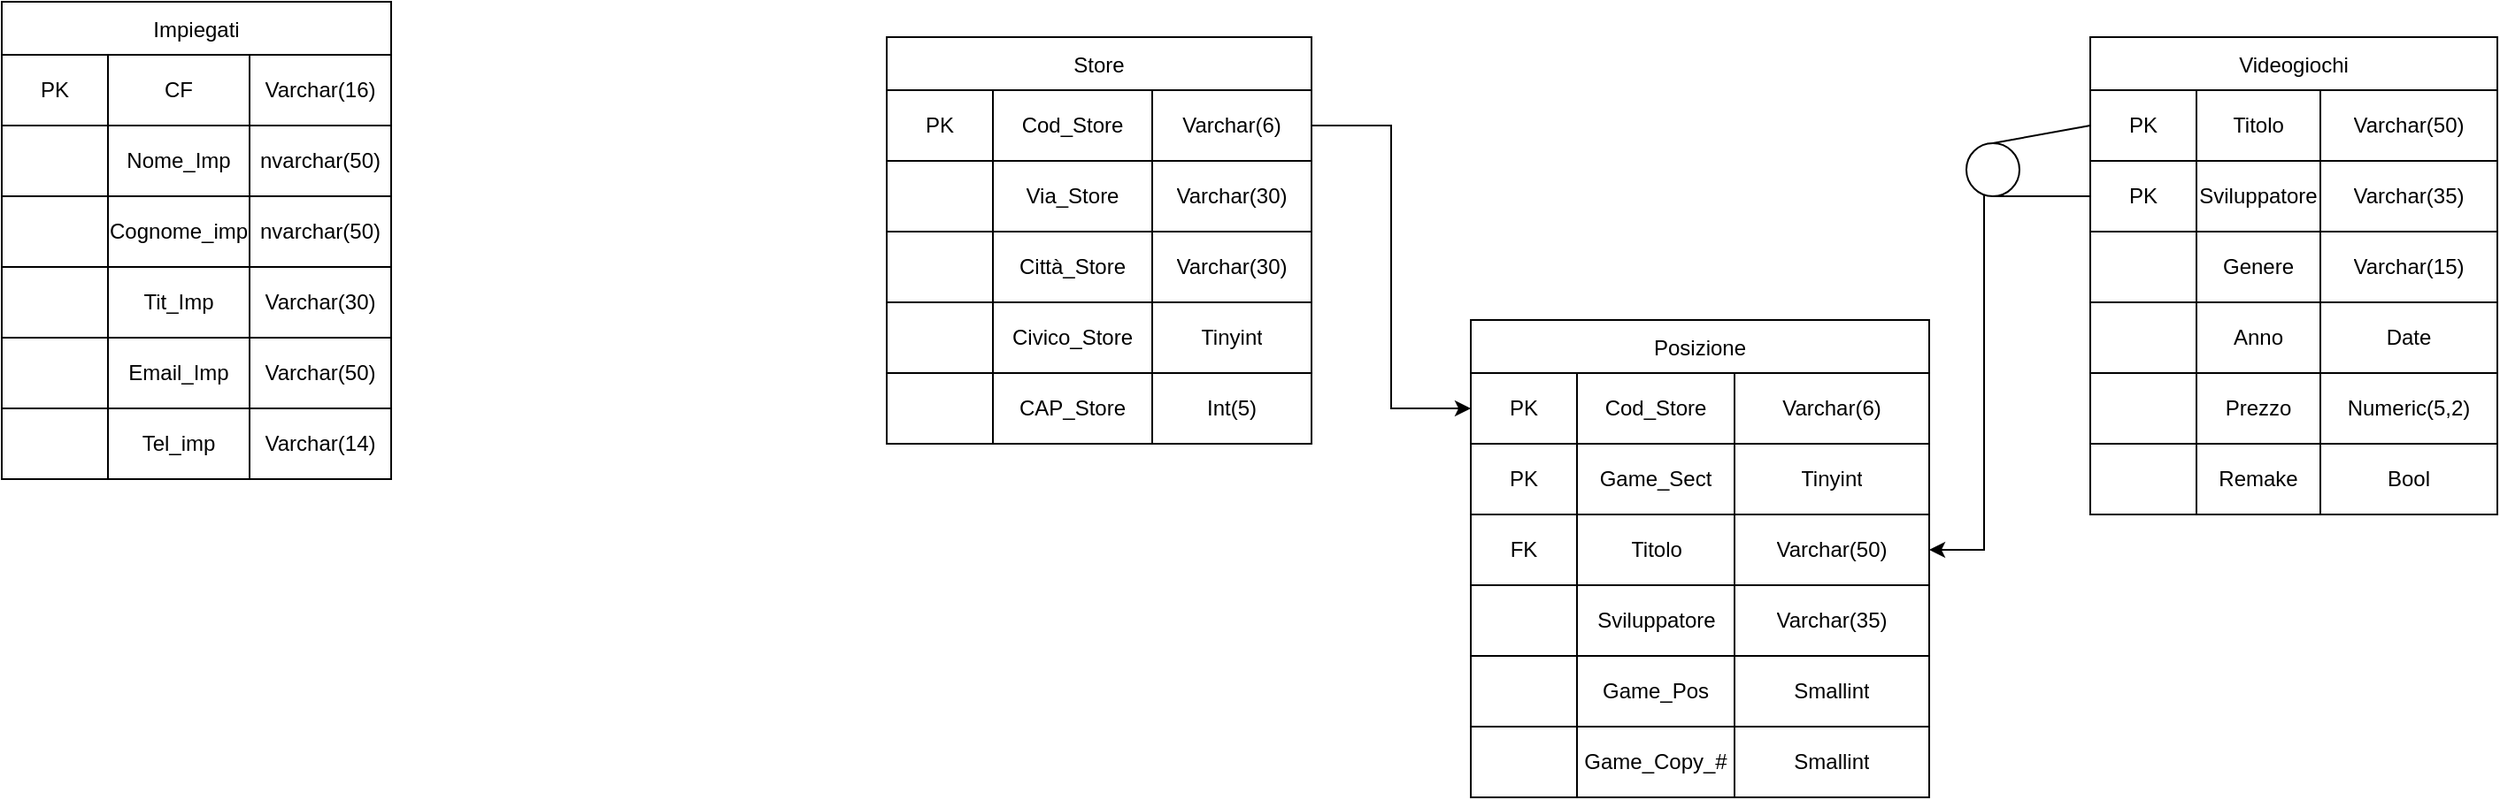 <mxfile version="22.1.15" type="github">
  <diagram name="Pagina-1" id="nGJoR-emm4NqG27ub1_s">
    <mxGraphModel dx="1615" dy="828" grid="1" gridSize="10" guides="1" tooltips="1" connect="1" arrows="1" fold="1" page="1" pageScale="1" pageWidth="1600" pageHeight="900" math="0" shadow="0">
      <root>
        <mxCell id="0" />
        <mxCell id="1" parent="0" />
        <mxCell id="I-L0qxTmilZIhAA-3Auj-79" value="" style="shape=partialRectangle;html=1;whiteSpace=wrap;connectable=0;strokeColor=#000000;overflow=hidden;fillColor=none;top=0;left=0;bottom=0;right=0;pointerEvents=1;" vertex="1" parent="1">
          <mxGeometry x="260" y="250" width="60" height="40" as="geometry">
            <mxRectangle width="60" height="40" as="alternateBounds" />
          </mxGeometry>
        </mxCell>
        <mxCell id="I-L0qxTmilZIhAA-3Auj-87" value="Posizione" style="shape=table;startSize=30;container=1;collapsible=0;childLayout=tableLayout;" vertex="1" parent="1">
          <mxGeometry x="860" y="200" width="259" height="270" as="geometry" />
        </mxCell>
        <mxCell id="I-L0qxTmilZIhAA-3Auj-88" value="" style="shape=tableRow;horizontal=0;startSize=0;swimlaneHead=0;swimlaneBody=0;strokeColor=inherit;top=0;left=0;bottom=0;right=0;collapsible=0;dropTarget=0;fillColor=none;points=[[0,0.5],[1,0.5]];portConstraint=eastwest;" vertex="1" parent="I-L0qxTmilZIhAA-3Auj-87">
          <mxGeometry y="30" width="259" height="40" as="geometry" />
        </mxCell>
        <mxCell id="I-L0qxTmilZIhAA-3Auj-89" value="PK" style="shape=partialRectangle;html=1;whiteSpace=wrap;connectable=0;strokeColor=inherit;overflow=hidden;fillColor=none;top=0;left=0;bottom=0;right=0;pointerEvents=1;" vertex="1" parent="I-L0qxTmilZIhAA-3Auj-88">
          <mxGeometry width="60" height="40" as="geometry">
            <mxRectangle width="60" height="40" as="alternateBounds" />
          </mxGeometry>
        </mxCell>
        <mxCell id="I-L0qxTmilZIhAA-3Auj-90" value="Cod_Store" style="shape=partialRectangle;html=1;whiteSpace=wrap;connectable=0;strokeColor=inherit;overflow=hidden;fillColor=none;top=0;left=0;bottom=0;right=0;pointerEvents=1;" vertex="1" parent="I-L0qxTmilZIhAA-3Auj-88">
          <mxGeometry x="60" width="89" height="40" as="geometry">
            <mxRectangle width="89" height="40" as="alternateBounds" />
          </mxGeometry>
        </mxCell>
        <mxCell id="I-L0qxTmilZIhAA-3Auj-91" value="Varchar(6)" style="shape=partialRectangle;html=1;whiteSpace=wrap;connectable=0;strokeColor=inherit;overflow=hidden;fillColor=none;top=0;left=0;bottom=0;right=0;pointerEvents=1;" vertex="1" parent="I-L0qxTmilZIhAA-3Auj-88">
          <mxGeometry x="149" width="110" height="40" as="geometry">
            <mxRectangle width="110" height="40" as="alternateBounds" />
          </mxGeometry>
        </mxCell>
        <mxCell id="I-L0qxTmilZIhAA-3Auj-92" value="" style="shape=tableRow;horizontal=0;startSize=0;swimlaneHead=0;swimlaneBody=0;strokeColor=inherit;top=0;left=0;bottom=0;right=0;collapsible=0;dropTarget=0;fillColor=none;points=[[0,0.5],[1,0.5]];portConstraint=eastwest;" vertex="1" parent="I-L0qxTmilZIhAA-3Auj-87">
          <mxGeometry y="70" width="259" height="40" as="geometry" />
        </mxCell>
        <mxCell id="I-L0qxTmilZIhAA-3Auj-93" value="PK" style="shape=partialRectangle;html=1;whiteSpace=wrap;connectable=0;strokeColor=inherit;overflow=hidden;fillColor=none;top=0;left=0;bottom=0;right=0;pointerEvents=1;" vertex="1" parent="I-L0qxTmilZIhAA-3Auj-92">
          <mxGeometry width="60" height="40" as="geometry">
            <mxRectangle width="60" height="40" as="alternateBounds" />
          </mxGeometry>
        </mxCell>
        <mxCell id="I-L0qxTmilZIhAA-3Auj-94" value="Game_Sect" style="shape=partialRectangle;html=1;whiteSpace=wrap;connectable=0;strokeColor=inherit;overflow=hidden;fillColor=none;top=0;left=0;bottom=0;right=0;pointerEvents=1;" vertex="1" parent="I-L0qxTmilZIhAA-3Auj-92">
          <mxGeometry x="60" width="89" height="40" as="geometry">
            <mxRectangle width="89" height="40" as="alternateBounds" />
          </mxGeometry>
        </mxCell>
        <mxCell id="I-L0qxTmilZIhAA-3Auj-95" value="Tinyint" style="shape=partialRectangle;html=1;whiteSpace=wrap;connectable=0;strokeColor=inherit;overflow=hidden;fillColor=none;top=0;left=0;bottom=0;right=0;pointerEvents=1;" vertex="1" parent="I-L0qxTmilZIhAA-3Auj-92">
          <mxGeometry x="149" width="110" height="40" as="geometry">
            <mxRectangle width="110" height="40" as="alternateBounds" />
          </mxGeometry>
        </mxCell>
        <mxCell id="I-L0qxTmilZIhAA-3Auj-96" value="" style="shape=tableRow;horizontal=0;startSize=0;swimlaneHead=0;swimlaneBody=0;strokeColor=inherit;top=0;left=0;bottom=0;right=0;collapsible=0;dropTarget=0;fillColor=none;points=[[0,0.5],[1,0.5]];portConstraint=eastwest;" vertex="1" parent="I-L0qxTmilZIhAA-3Auj-87">
          <mxGeometry y="110" width="259" height="40" as="geometry" />
        </mxCell>
        <mxCell id="I-L0qxTmilZIhAA-3Auj-97" value="FK" style="shape=partialRectangle;html=1;whiteSpace=wrap;connectable=0;strokeColor=inherit;overflow=hidden;fillColor=none;top=0;left=0;bottom=0;right=0;pointerEvents=1;" vertex="1" parent="I-L0qxTmilZIhAA-3Auj-96">
          <mxGeometry width="60" height="40" as="geometry">
            <mxRectangle width="60" height="40" as="alternateBounds" />
          </mxGeometry>
        </mxCell>
        <mxCell id="I-L0qxTmilZIhAA-3Auj-98" value="" style="shape=partialRectangle;html=1;whiteSpace=wrap;connectable=0;strokeColor=inherit;overflow=hidden;fillColor=none;top=0;left=0;bottom=0;right=0;pointerEvents=1;" vertex="1" parent="I-L0qxTmilZIhAA-3Auj-96">
          <mxGeometry x="60" width="89" height="40" as="geometry">
            <mxRectangle width="89" height="40" as="alternateBounds" />
          </mxGeometry>
        </mxCell>
        <mxCell id="I-L0qxTmilZIhAA-3Auj-99" value="" style="shape=partialRectangle;html=1;whiteSpace=wrap;connectable=0;strokeColor=inherit;overflow=hidden;fillColor=none;top=0;left=0;bottom=0;right=0;pointerEvents=1;" vertex="1" parent="I-L0qxTmilZIhAA-3Auj-96">
          <mxGeometry x="149" width="110" height="40" as="geometry">
            <mxRectangle width="110" height="40" as="alternateBounds" />
          </mxGeometry>
        </mxCell>
        <mxCell id="I-L0qxTmilZIhAA-3Auj-100" value="" style="shape=tableRow;horizontal=0;startSize=0;swimlaneHead=0;swimlaneBody=0;strokeColor=inherit;top=0;left=0;bottom=0;right=0;collapsible=0;dropTarget=0;fillColor=none;points=[[0,0.5],[1,0.5]];portConstraint=eastwest;" vertex="1" parent="I-L0qxTmilZIhAA-3Auj-87">
          <mxGeometry y="150" width="259" height="40" as="geometry" />
        </mxCell>
        <mxCell id="I-L0qxTmilZIhAA-3Auj-101" value="" style="shape=partialRectangle;html=1;whiteSpace=wrap;connectable=0;strokeColor=inherit;overflow=hidden;fillColor=none;top=0;left=0;bottom=0;right=0;pointerEvents=1;" vertex="1" parent="I-L0qxTmilZIhAA-3Auj-100">
          <mxGeometry width="60" height="40" as="geometry">
            <mxRectangle width="60" height="40" as="alternateBounds" />
          </mxGeometry>
        </mxCell>
        <mxCell id="I-L0qxTmilZIhAA-3Auj-102" value="" style="shape=partialRectangle;html=1;whiteSpace=wrap;connectable=0;strokeColor=inherit;overflow=hidden;fillColor=none;top=0;left=0;bottom=0;right=0;pointerEvents=1;" vertex="1" parent="I-L0qxTmilZIhAA-3Auj-100">
          <mxGeometry x="60" width="89" height="40" as="geometry">
            <mxRectangle width="89" height="40" as="alternateBounds" />
          </mxGeometry>
        </mxCell>
        <mxCell id="I-L0qxTmilZIhAA-3Auj-103" value="" style="shape=partialRectangle;html=1;whiteSpace=wrap;connectable=0;strokeColor=inherit;overflow=hidden;fillColor=none;top=0;left=0;bottom=0;right=0;pointerEvents=1;" vertex="1" parent="I-L0qxTmilZIhAA-3Auj-100">
          <mxGeometry x="149" width="110" height="40" as="geometry">
            <mxRectangle width="110" height="40" as="alternateBounds" />
          </mxGeometry>
        </mxCell>
        <mxCell id="I-L0qxTmilZIhAA-3Auj-181" style="shape=tableRow;horizontal=0;startSize=0;swimlaneHead=0;swimlaneBody=0;strokeColor=inherit;top=0;left=0;bottom=0;right=0;collapsible=0;dropTarget=0;fillColor=none;points=[[0,0.5],[1,0.5]];portConstraint=eastwest;" vertex="1" parent="I-L0qxTmilZIhAA-3Auj-87">
          <mxGeometry y="190" width="259" height="40" as="geometry" />
        </mxCell>
        <mxCell id="I-L0qxTmilZIhAA-3Auj-182" style="shape=partialRectangle;html=1;whiteSpace=wrap;connectable=0;strokeColor=inherit;overflow=hidden;fillColor=none;top=0;left=0;bottom=0;right=0;pointerEvents=1;" vertex="1" parent="I-L0qxTmilZIhAA-3Auj-181">
          <mxGeometry width="60" height="40" as="geometry">
            <mxRectangle width="60" height="40" as="alternateBounds" />
          </mxGeometry>
        </mxCell>
        <mxCell id="I-L0qxTmilZIhAA-3Auj-183" style="shape=partialRectangle;html=1;whiteSpace=wrap;connectable=0;strokeColor=inherit;overflow=hidden;fillColor=none;top=0;left=0;bottom=0;right=0;pointerEvents=1;" vertex="1" parent="I-L0qxTmilZIhAA-3Auj-181">
          <mxGeometry x="60" width="89" height="40" as="geometry">
            <mxRectangle width="89" height="40" as="alternateBounds" />
          </mxGeometry>
        </mxCell>
        <mxCell id="I-L0qxTmilZIhAA-3Auj-184" style="shape=partialRectangle;html=1;whiteSpace=wrap;connectable=0;strokeColor=inherit;overflow=hidden;fillColor=none;top=0;left=0;bottom=0;right=0;pointerEvents=1;" vertex="1" parent="I-L0qxTmilZIhAA-3Auj-181">
          <mxGeometry x="149" width="110" height="40" as="geometry">
            <mxRectangle width="110" height="40" as="alternateBounds" />
          </mxGeometry>
        </mxCell>
        <mxCell id="I-L0qxTmilZIhAA-3Auj-185" style="shape=tableRow;horizontal=0;startSize=0;swimlaneHead=0;swimlaneBody=0;strokeColor=inherit;top=0;left=0;bottom=0;right=0;collapsible=0;dropTarget=0;fillColor=none;points=[[0,0.5],[1,0.5]];portConstraint=eastwest;" vertex="1" parent="I-L0qxTmilZIhAA-3Auj-87">
          <mxGeometry y="230" width="259" height="40" as="geometry" />
        </mxCell>
        <mxCell id="I-L0qxTmilZIhAA-3Auj-186" style="shape=partialRectangle;html=1;whiteSpace=wrap;connectable=0;strokeColor=inherit;overflow=hidden;fillColor=none;top=0;left=0;bottom=0;right=0;pointerEvents=1;" vertex="1" parent="I-L0qxTmilZIhAA-3Auj-185">
          <mxGeometry width="60" height="40" as="geometry">
            <mxRectangle width="60" height="40" as="alternateBounds" />
          </mxGeometry>
        </mxCell>
        <mxCell id="I-L0qxTmilZIhAA-3Auj-187" style="shape=partialRectangle;html=1;whiteSpace=wrap;connectable=0;strokeColor=inherit;overflow=hidden;fillColor=none;top=0;left=0;bottom=0;right=0;pointerEvents=1;" vertex="1" parent="I-L0qxTmilZIhAA-3Auj-185">
          <mxGeometry x="60" width="89" height="40" as="geometry">
            <mxRectangle width="89" height="40" as="alternateBounds" />
          </mxGeometry>
        </mxCell>
        <mxCell id="I-L0qxTmilZIhAA-3Auj-188" style="shape=partialRectangle;html=1;whiteSpace=wrap;connectable=0;strokeColor=inherit;overflow=hidden;fillColor=none;top=0;left=0;bottom=0;right=0;pointerEvents=1;" vertex="1" parent="I-L0qxTmilZIhAA-3Auj-185">
          <mxGeometry x="149" width="110" height="40" as="geometry">
            <mxRectangle width="110" height="40" as="alternateBounds" />
          </mxGeometry>
        </mxCell>
        <mxCell id="I-L0qxTmilZIhAA-3Auj-176" value="" style="group" vertex="1" connectable="0" parent="1">
          <mxGeometry x="530" y="40" width="240" height="230" as="geometry" />
        </mxCell>
        <mxCell id="I-L0qxTmilZIhAA-3Auj-108" value="Store" style="shape=table;startSize=30;container=1;collapsible=0;childLayout=tableLayout;" vertex="1" parent="I-L0qxTmilZIhAA-3Auj-176">
          <mxGeometry width="240" height="230" as="geometry" />
        </mxCell>
        <mxCell id="I-L0qxTmilZIhAA-3Auj-109" value="" style="shape=tableRow;horizontal=0;startSize=0;swimlaneHead=0;swimlaneBody=0;strokeColor=inherit;top=0;left=0;bottom=0;right=0;collapsible=0;dropTarget=0;fillColor=none;points=[[0,0.5],[1,0.5]];portConstraint=eastwest;" vertex="1" parent="I-L0qxTmilZIhAA-3Auj-108">
          <mxGeometry y="30" width="240" height="40" as="geometry" />
        </mxCell>
        <mxCell id="I-L0qxTmilZIhAA-3Auj-110" value="PK" style="shape=partialRectangle;html=1;whiteSpace=wrap;connectable=0;strokeColor=inherit;overflow=hidden;fillColor=none;top=0;left=0;bottom=0;right=0;pointerEvents=1;" vertex="1" parent="I-L0qxTmilZIhAA-3Auj-109">
          <mxGeometry width="60" height="40" as="geometry">
            <mxRectangle width="60" height="40" as="alternateBounds" />
          </mxGeometry>
        </mxCell>
        <mxCell id="I-L0qxTmilZIhAA-3Auj-111" value="Cod_Store" style="shape=partialRectangle;html=1;whiteSpace=wrap;connectable=0;strokeColor=inherit;overflow=hidden;fillColor=none;top=0;left=0;bottom=0;right=0;pointerEvents=1;" vertex="1" parent="I-L0qxTmilZIhAA-3Auj-109">
          <mxGeometry x="60" width="90" height="40" as="geometry">
            <mxRectangle width="90" height="40" as="alternateBounds" />
          </mxGeometry>
        </mxCell>
        <mxCell id="I-L0qxTmilZIhAA-3Auj-112" value="Varchar(6)" style="shape=partialRectangle;html=1;whiteSpace=wrap;connectable=0;strokeColor=inherit;overflow=hidden;fillColor=none;top=0;left=0;bottom=0;right=0;pointerEvents=1;" vertex="1" parent="I-L0qxTmilZIhAA-3Auj-109">
          <mxGeometry x="150" width="90" height="40" as="geometry">
            <mxRectangle width="90" height="40" as="alternateBounds" />
          </mxGeometry>
        </mxCell>
        <mxCell id="I-L0qxTmilZIhAA-3Auj-113" value="" style="shape=tableRow;horizontal=0;startSize=0;swimlaneHead=0;swimlaneBody=0;strokeColor=inherit;top=0;left=0;bottom=0;right=0;collapsible=0;dropTarget=0;fillColor=none;points=[[0,0.5],[1,0.5]];portConstraint=eastwest;" vertex="1" parent="I-L0qxTmilZIhAA-3Auj-108">
          <mxGeometry y="70" width="240" height="40" as="geometry" />
        </mxCell>
        <mxCell id="I-L0qxTmilZIhAA-3Auj-114" value="" style="shape=partialRectangle;html=1;whiteSpace=wrap;connectable=0;strokeColor=inherit;overflow=hidden;fillColor=none;top=0;left=0;bottom=0;right=0;pointerEvents=1;" vertex="1" parent="I-L0qxTmilZIhAA-3Auj-113">
          <mxGeometry width="60" height="40" as="geometry">
            <mxRectangle width="60" height="40" as="alternateBounds" />
          </mxGeometry>
        </mxCell>
        <mxCell id="I-L0qxTmilZIhAA-3Auj-115" value="Via_Store" style="shape=partialRectangle;html=1;whiteSpace=wrap;connectable=0;strokeColor=inherit;overflow=hidden;fillColor=none;top=0;left=0;bottom=0;right=0;pointerEvents=1;" vertex="1" parent="I-L0qxTmilZIhAA-3Auj-113">
          <mxGeometry x="60" width="90" height="40" as="geometry">
            <mxRectangle width="90" height="40" as="alternateBounds" />
          </mxGeometry>
        </mxCell>
        <mxCell id="I-L0qxTmilZIhAA-3Auj-116" value="Varchar(30)" style="shape=partialRectangle;html=1;whiteSpace=wrap;connectable=0;strokeColor=inherit;overflow=hidden;fillColor=none;top=0;left=0;bottom=0;right=0;pointerEvents=1;" vertex="1" parent="I-L0qxTmilZIhAA-3Auj-113">
          <mxGeometry x="150" width="90" height="40" as="geometry">
            <mxRectangle width="90" height="40" as="alternateBounds" />
          </mxGeometry>
        </mxCell>
        <mxCell id="I-L0qxTmilZIhAA-3Auj-117" value="" style="shape=tableRow;horizontal=0;startSize=0;swimlaneHead=0;swimlaneBody=0;strokeColor=inherit;top=0;left=0;bottom=0;right=0;collapsible=0;dropTarget=0;fillColor=none;points=[[0,0.5],[1,0.5]];portConstraint=eastwest;" vertex="1" parent="I-L0qxTmilZIhAA-3Auj-108">
          <mxGeometry y="110" width="240" height="40" as="geometry" />
        </mxCell>
        <mxCell id="I-L0qxTmilZIhAA-3Auj-118" value="" style="shape=partialRectangle;html=1;whiteSpace=wrap;connectable=0;strokeColor=inherit;overflow=hidden;fillColor=none;top=0;left=0;bottom=0;right=0;pointerEvents=1;" vertex="1" parent="I-L0qxTmilZIhAA-3Auj-117">
          <mxGeometry width="60" height="40" as="geometry">
            <mxRectangle width="60" height="40" as="alternateBounds" />
          </mxGeometry>
        </mxCell>
        <mxCell id="I-L0qxTmilZIhAA-3Auj-119" value="" style="shape=partialRectangle;html=1;whiteSpace=wrap;connectable=0;strokeColor=inherit;overflow=hidden;fillColor=none;top=0;left=0;bottom=0;right=0;pointerEvents=1;" vertex="1" parent="I-L0qxTmilZIhAA-3Auj-117">
          <mxGeometry x="60" width="90" height="40" as="geometry">
            <mxRectangle width="90" height="40" as="alternateBounds" />
          </mxGeometry>
        </mxCell>
        <mxCell id="I-L0qxTmilZIhAA-3Auj-120" value="" style="shape=partialRectangle;html=1;whiteSpace=wrap;connectable=0;strokeColor=inherit;overflow=hidden;fillColor=none;top=0;left=0;bottom=0;right=0;pointerEvents=1;" vertex="1" parent="I-L0qxTmilZIhAA-3Auj-117">
          <mxGeometry x="150" width="90" height="40" as="geometry">
            <mxRectangle width="90" height="40" as="alternateBounds" />
          </mxGeometry>
        </mxCell>
        <mxCell id="I-L0qxTmilZIhAA-3Auj-121" value="" style="shape=tableRow;horizontal=0;startSize=0;swimlaneHead=0;swimlaneBody=0;strokeColor=inherit;top=0;left=0;bottom=0;right=0;collapsible=0;dropTarget=0;fillColor=none;points=[[0,0.5],[1,0.5]];portConstraint=eastwest;" vertex="1" parent="I-L0qxTmilZIhAA-3Auj-108">
          <mxGeometry y="150" width="240" height="40" as="geometry" />
        </mxCell>
        <mxCell id="I-L0qxTmilZIhAA-3Auj-122" value="" style="shape=partialRectangle;html=1;whiteSpace=wrap;connectable=0;strokeColor=inherit;overflow=hidden;fillColor=none;top=0;left=0;bottom=0;right=0;pointerEvents=1;" vertex="1" parent="I-L0qxTmilZIhAA-3Auj-121">
          <mxGeometry width="60" height="40" as="geometry">
            <mxRectangle width="60" height="40" as="alternateBounds" />
          </mxGeometry>
        </mxCell>
        <mxCell id="I-L0qxTmilZIhAA-3Auj-123" value="Civico_Store" style="shape=partialRectangle;html=1;whiteSpace=wrap;connectable=0;strokeColor=inherit;overflow=hidden;fillColor=none;top=0;left=0;bottom=0;right=0;pointerEvents=1;" vertex="1" parent="I-L0qxTmilZIhAA-3Auj-121">
          <mxGeometry x="60" width="90" height="40" as="geometry">
            <mxRectangle width="90" height="40" as="alternateBounds" />
          </mxGeometry>
        </mxCell>
        <mxCell id="I-L0qxTmilZIhAA-3Auj-124" value="Tinyint" style="shape=partialRectangle;html=1;whiteSpace=wrap;connectable=0;strokeColor=inherit;overflow=hidden;fillColor=none;top=0;left=0;bottom=0;right=0;pointerEvents=1;" vertex="1" parent="I-L0qxTmilZIhAA-3Auj-121">
          <mxGeometry x="150" width="90" height="40" as="geometry">
            <mxRectangle width="90" height="40" as="alternateBounds" />
          </mxGeometry>
        </mxCell>
        <mxCell id="I-L0qxTmilZIhAA-3Auj-125" value="" style="shape=tableRow;horizontal=0;startSize=0;swimlaneHead=0;swimlaneBody=0;strokeColor=inherit;top=0;left=0;bottom=0;right=0;collapsible=0;dropTarget=0;fillColor=none;points=[[0,0.5],[1,0.5]];portConstraint=eastwest;" vertex="1" parent="I-L0qxTmilZIhAA-3Auj-108">
          <mxGeometry y="190" width="240" height="40" as="geometry" />
        </mxCell>
        <mxCell id="I-L0qxTmilZIhAA-3Auj-126" value="" style="shape=partialRectangle;html=1;whiteSpace=wrap;connectable=0;strokeColor=inherit;overflow=hidden;fillColor=none;top=0;left=0;bottom=0;right=0;pointerEvents=1;" vertex="1" parent="I-L0qxTmilZIhAA-3Auj-125">
          <mxGeometry width="60" height="40" as="geometry">
            <mxRectangle width="60" height="40" as="alternateBounds" />
          </mxGeometry>
        </mxCell>
        <mxCell id="I-L0qxTmilZIhAA-3Auj-127" value="" style="shape=partialRectangle;html=1;whiteSpace=wrap;connectable=0;strokeColor=inherit;overflow=hidden;fillColor=none;top=0;left=0;bottom=0;right=0;pointerEvents=1;" vertex="1" parent="I-L0qxTmilZIhAA-3Auj-125">
          <mxGeometry x="60" width="90" height="40" as="geometry">
            <mxRectangle width="90" height="40" as="alternateBounds" />
          </mxGeometry>
        </mxCell>
        <mxCell id="I-L0qxTmilZIhAA-3Auj-128" value="Int(5)" style="shape=partialRectangle;html=1;whiteSpace=wrap;connectable=0;strokeColor=inherit;overflow=hidden;fillColor=none;top=0;left=0;bottom=0;right=0;pointerEvents=1;" vertex="1" parent="I-L0qxTmilZIhAA-3Auj-125">
          <mxGeometry x="150" width="90" height="40" as="geometry">
            <mxRectangle width="90" height="40" as="alternateBounds" />
          </mxGeometry>
        </mxCell>
        <mxCell id="I-L0qxTmilZIhAA-3Auj-172" value="CAP_Store" style="shape=partialRectangle;html=1;whiteSpace=wrap;connectable=0;strokeColor=inherit;overflow=hidden;fillColor=none;top=0;left=0;bottom=0;right=0;pointerEvents=1;" vertex="1" parent="I-L0qxTmilZIhAA-3Auj-176">
          <mxGeometry x="60" y="190" width="90" height="40" as="geometry">
            <mxRectangle width="60" height="40" as="alternateBounds" />
          </mxGeometry>
        </mxCell>
        <mxCell id="I-L0qxTmilZIhAA-3Auj-173" value="Città_Store" style="shape=partialRectangle;html=1;whiteSpace=wrap;connectable=0;strokeColor=inherit;overflow=hidden;fillColor=none;top=0;left=0;bottom=0;right=0;pointerEvents=1;" vertex="1" parent="I-L0qxTmilZIhAA-3Auj-176">
          <mxGeometry x="60" y="110" width="90" height="40" as="geometry">
            <mxRectangle width="60" height="40" as="alternateBounds" />
          </mxGeometry>
        </mxCell>
        <mxCell id="I-L0qxTmilZIhAA-3Auj-175" value="Varchar(30)" style="shape=partialRectangle;html=1;whiteSpace=wrap;connectable=0;strokeColor=inherit;overflow=hidden;fillColor=none;top=0;left=0;bottom=0;right=0;pointerEvents=1;" vertex="1" parent="I-L0qxTmilZIhAA-3Auj-176">
          <mxGeometry x="150" y="110" width="90" height="40" as="geometry">
            <mxRectangle width="90" height="40" as="alternateBounds" />
          </mxGeometry>
        </mxCell>
        <mxCell id="I-L0qxTmilZIhAA-3Auj-177" value="" style="group" vertex="1" connectable="0" parent="1">
          <mxGeometry x="1210" y="40" width="230" height="270" as="geometry" />
        </mxCell>
        <mxCell id="I-L0qxTmilZIhAA-3Auj-58" value="Videogiochi" style="shape=table;startSize=30;container=1;collapsible=0;childLayout=tableLayout;" vertex="1" parent="I-L0qxTmilZIhAA-3Auj-177">
          <mxGeometry width="230" height="270" as="geometry" />
        </mxCell>
        <mxCell id="I-L0qxTmilZIhAA-3Auj-59" value="" style="shape=tableRow;horizontal=0;startSize=0;swimlaneHead=0;swimlaneBody=0;strokeColor=inherit;top=0;left=0;bottom=0;right=0;collapsible=0;dropTarget=0;fillColor=none;points=[[0,0.5],[1,0.5]];portConstraint=eastwest;" vertex="1" parent="I-L0qxTmilZIhAA-3Auj-58">
          <mxGeometry y="30" width="230" height="40" as="geometry" />
        </mxCell>
        <mxCell id="I-L0qxTmilZIhAA-3Auj-60" value="PK" style="shape=partialRectangle;html=1;whiteSpace=wrap;connectable=0;strokeColor=inherit;overflow=hidden;fillColor=none;top=0;left=0;bottom=0;right=0;pointerEvents=1;" vertex="1" parent="I-L0qxTmilZIhAA-3Auj-59">
          <mxGeometry width="60" height="40" as="geometry">
            <mxRectangle width="60" height="40" as="alternateBounds" />
          </mxGeometry>
        </mxCell>
        <mxCell id="I-L0qxTmilZIhAA-3Auj-61" value="Titolo" style="shape=partialRectangle;html=1;whiteSpace=wrap;connectable=0;strokeColor=inherit;overflow=hidden;fillColor=none;top=0;left=0;bottom=0;right=0;pointerEvents=1;" vertex="1" parent="I-L0qxTmilZIhAA-3Auj-59">
          <mxGeometry x="60" width="70" height="40" as="geometry">
            <mxRectangle width="70" height="40" as="alternateBounds" />
          </mxGeometry>
        </mxCell>
        <mxCell id="I-L0qxTmilZIhAA-3Auj-62" value="Varchar(50)" style="shape=partialRectangle;html=1;whiteSpace=wrap;connectable=0;strokeColor=inherit;overflow=hidden;fillColor=none;top=0;left=0;bottom=0;right=0;pointerEvents=1;" vertex="1" parent="I-L0qxTmilZIhAA-3Auj-59">
          <mxGeometry x="130" width="100" height="40" as="geometry">
            <mxRectangle width="100" height="40" as="alternateBounds" />
          </mxGeometry>
        </mxCell>
        <mxCell id="I-L0qxTmilZIhAA-3Auj-63" value="" style="shape=tableRow;horizontal=0;startSize=0;swimlaneHead=0;swimlaneBody=0;strokeColor=inherit;top=0;left=0;bottom=0;right=0;collapsible=0;dropTarget=0;fillColor=none;points=[[0,0.5],[1,0.5]];portConstraint=eastwest;" vertex="1" parent="I-L0qxTmilZIhAA-3Auj-58">
          <mxGeometry y="70" width="230" height="40" as="geometry" />
        </mxCell>
        <mxCell id="I-L0qxTmilZIhAA-3Auj-64" value="PK" style="shape=partialRectangle;html=1;whiteSpace=wrap;connectable=0;strokeColor=inherit;overflow=hidden;fillColor=none;top=0;left=0;bottom=0;right=0;pointerEvents=1;" vertex="1" parent="I-L0qxTmilZIhAA-3Auj-63">
          <mxGeometry width="60" height="40" as="geometry">
            <mxRectangle width="60" height="40" as="alternateBounds" />
          </mxGeometry>
        </mxCell>
        <mxCell id="I-L0qxTmilZIhAA-3Auj-65" value="Sviluppatore" style="shape=partialRectangle;html=1;whiteSpace=wrap;connectable=0;strokeColor=inherit;overflow=hidden;fillColor=none;top=0;left=0;bottom=0;right=0;pointerEvents=1;" vertex="1" parent="I-L0qxTmilZIhAA-3Auj-63">
          <mxGeometry x="60" width="70" height="40" as="geometry">
            <mxRectangle width="70" height="40" as="alternateBounds" />
          </mxGeometry>
        </mxCell>
        <mxCell id="I-L0qxTmilZIhAA-3Auj-66" value="Varchar(35)" style="shape=partialRectangle;html=1;whiteSpace=wrap;connectable=0;strokeColor=inherit;overflow=hidden;fillColor=none;top=0;left=0;bottom=0;right=0;pointerEvents=1;" vertex="1" parent="I-L0qxTmilZIhAA-3Auj-63">
          <mxGeometry x="130" width="100" height="40" as="geometry">
            <mxRectangle width="100" height="40" as="alternateBounds" />
          </mxGeometry>
        </mxCell>
        <mxCell id="I-L0qxTmilZIhAA-3Auj-67" value="" style="shape=tableRow;horizontal=0;startSize=0;swimlaneHead=0;swimlaneBody=0;strokeColor=inherit;top=0;left=0;bottom=0;right=0;collapsible=0;dropTarget=0;fillColor=none;points=[[0,0.5],[1,0.5]];portConstraint=eastwest;" vertex="1" parent="I-L0qxTmilZIhAA-3Auj-58">
          <mxGeometry y="110" width="230" height="40" as="geometry" />
        </mxCell>
        <mxCell id="I-L0qxTmilZIhAA-3Auj-68" value="" style="shape=partialRectangle;html=1;whiteSpace=wrap;connectable=0;strokeColor=inherit;overflow=hidden;fillColor=none;top=0;left=0;bottom=0;right=0;pointerEvents=1;" vertex="1" parent="I-L0qxTmilZIhAA-3Auj-67">
          <mxGeometry width="60" height="40" as="geometry">
            <mxRectangle width="60" height="40" as="alternateBounds" />
          </mxGeometry>
        </mxCell>
        <mxCell id="I-L0qxTmilZIhAA-3Auj-69" value="Genere" style="shape=partialRectangle;html=1;whiteSpace=wrap;connectable=0;strokeColor=inherit;overflow=hidden;fillColor=none;top=0;left=0;bottom=0;right=0;pointerEvents=1;" vertex="1" parent="I-L0qxTmilZIhAA-3Auj-67">
          <mxGeometry x="60" width="70" height="40" as="geometry">
            <mxRectangle width="70" height="40" as="alternateBounds" />
          </mxGeometry>
        </mxCell>
        <mxCell id="I-L0qxTmilZIhAA-3Auj-70" value="Varchar(15)" style="shape=partialRectangle;html=1;whiteSpace=wrap;connectable=0;strokeColor=inherit;overflow=hidden;fillColor=none;top=0;left=0;bottom=0;right=0;pointerEvents=1;" vertex="1" parent="I-L0qxTmilZIhAA-3Auj-67">
          <mxGeometry x="130" width="100" height="40" as="geometry">
            <mxRectangle width="100" height="40" as="alternateBounds" />
          </mxGeometry>
        </mxCell>
        <mxCell id="I-L0qxTmilZIhAA-3Auj-71" value="" style="shape=tableRow;horizontal=0;startSize=0;swimlaneHead=0;swimlaneBody=0;strokeColor=inherit;top=0;left=0;bottom=0;right=0;collapsible=0;dropTarget=0;fillColor=none;points=[[0,0.5],[1,0.5]];portConstraint=eastwest;" vertex="1" parent="I-L0qxTmilZIhAA-3Auj-58">
          <mxGeometry y="150" width="230" height="40" as="geometry" />
        </mxCell>
        <mxCell id="I-L0qxTmilZIhAA-3Auj-72" value="" style="shape=partialRectangle;html=1;whiteSpace=wrap;connectable=0;strokeColor=inherit;overflow=hidden;fillColor=none;top=0;left=0;bottom=0;right=0;pointerEvents=1;" vertex="1" parent="I-L0qxTmilZIhAA-3Auj-71">
          <mxGeometry width="60" height="40" as="geometry">
            <mxRectangle width="60" height="40" as="alternateBounds" />
          </mxGeometry>
        </mxCell>
        <mxCell id="I-L0qxTmilZIhAA-3Auj-73" value="Anno" style="shape=partialRectangle;html=1;whiteSpace=wrap;connectable=0;strokeColor=inherit;overflow=hidden;fillColor=none;top=0;left=0;bottom=0;right=0;pointerEvents=1;" vertex="1" parent="I-L0qxTmilZIhAA-3Auj-71">
          <mxGeometry x="60" width="70" height="40" as="geometry">
            <mxRectangle width="70" height="40" as="alternateBounds" />
          </mxGeometry>
        </mxCell>
        <mxCell id="I-L0qxTmilZIhAA-3Auj-74" value="Date" style="shape=partialRectangle;html=1;whiteSpace=wrap;connectable=0;strokeColor=inherit;overflow=hidden;fillColor=none;top=0;left=0;bottom=0;right=0;pointerEvents=1;" vertex="1" parent="I-L0qxTmilZIhAA-3Auj-71">
          <mxGeometry x="130" width="100" height="40" as="geometry">
            <mxRectangle width="100" height="40" as="alternateBounds" />
          </mxGeometry>
        </mxCell>
        <mxCell id="I-L0qxTmilZIhAA-3Auj-75" value="" style="shape=tableRow;horizontal=0;startSize=0;swimlaneHead=0;swimlaneBody=0;strokeColor=inherit;top=0;left=0;bottom=0;right=0;collapsible=0;dropTarget=0;fillColor=none;points=[[0,0.5],[1,0.5]];portConstraint=eastwest;" vertex="1" parent="I-L0qxTmilZIhAA-3Auj-58">
          <mxGeometry y="190" width="230" height="40" as="geometry" />
        </mxCell>
        <mxCell id="I-L0qxTmilZIhAA-3Auj-76" value="" style="shape=partialRectangle;html=1;whiteSpace=wrap;connectable=0;strokeColor=inherit;overflow=hidden;fillColor=none;top=0;left=0;bottom=0;right=0;pointerEvents=1;" vertex="1" parent="I-L0qxTmilZIhAA-3Auj-75">
          <mxGeometry width="60" height="40" as="geometry">
            <mxRectangle width="60" height="40" as="alternateBounds" />
          </mxGeometry>
        </mxCell>
        <mxCell id="I-L0qxTmilZIhAA-3Auj-77" value="Prezzo" style="shape=partialRectangle;html=1;whiteSpace=wrap;connectable=0;strokeColor=inherit;overflow=hidden;fillColor=none;top=0;left=0;bottom=0;right=0;pointerEvents=1;" vertex="1" parent="I-L0qxTmilZIhAA-3Auj-75">
          <mxGeometry x="60" width="70" height="40" as="geometry">
            <mxRectangle width="70" height="40" as="alternateBounds" />
          </mxGeometry>
        </mxCell>
        <mxCell id="I-L0qxTmilZIhAA-3Auj-78" value="Numeric(5,2)" style="shape=partialRectangle;html=1;whiteSpace=wrap;connectable=0;strokeColor=inherit;overflow=hidden;fillColor=none;top=0;left=0;bottom=0;right=0;pointerEvents=1;" vertex="1" parent="I-L0qxTmilZIhAA-3Auj-75">
          <mxGeometry x="130" width="100" height="40" as="geometry">
            <mxRectangle width="100" height="40" as="alternateBounds" />
          </mxGeometry>
        </mxCell>
        <mxCell id="I-L0qxTmilZIhAA-3Auj-83" style="shape=tableRow;horizontal=0;startSize=0;swimlaneHead=0;swimlaneBody=0;strokeColor=inherit;top=0;left=0;bottom=0;right=0;collapsible=0;dropTarget=0;fillColor=none;points=[[0,0.5],[1,0.5]];portConstraint=eastwest;" vertex="1" parent="I-L0qxTmilZIhAA-3Auj-58">
          <mxGeometry y="230" width="230" height="40" as="geometry" />
        </mxCell>
        <mxCell id="I-L0qxTmilZIhAA-3Auj-84" style="shape=partialRectangle;html=1;whiteSpace=wrap;connectable=0;strokeColor=inherit;overflow=hidden;fillColor=none;top=0;left=0;bottom=0;right=0;pointerEvents=1;" vertex="1" parent="I-L0qxTmilZIhAA-3Auj-83">
          <mxGeometry width="60" height="40" as="geometry">
            <mxRectangle width="60" height="40" as="alternateBounds" />
          </mxGeometry>
        </mxCell>
        <mxCell id="I-L0qxTmilZIhAA-3Auj-85" style="shape=partialRectangle;html=1;whiteSpace=wrap;connectable=0;strokeColor=inherit;overflow=hidden;fillColor=none;top=0;left=0;bottom=0;right=0;pointerEvents=1;" vertex="1" parent="I-L0qxTmilZIhAA-3Auj-83">
          <mxGeometry x="60" width="70" height="40" as="geometry">
            <mxRectangle width="70" height="40" as="alternateBounds" />
          </mxGeometry>
        </mxCell>
        <mxCell id="I-L0qxTmilZIhAA-3Auj-86" style="shape=partialRectangle;html=1;whiteSpace=wrap;connectable=0;strokeColor=inherit;overflow=hidden;fillColor=none;top=0;left=0;bottom=0;right=0;pointerEvents=1;" vertex="1" parent="I-L0qxTmilZIhAA-3Auj-83">
          <mxGeometry x="130" width="100" height="40" as="geometry">
            <mxRectangle width="100" height="40" as="alternateBounds" />
          </mxGeometry>
        </mxCell>
        <mxCell id="I-L0qxTmilZIhAA-3Auj-80" value="Remake" style="shape=partialRectangle;html=1;whiteSpace=wrap;connectable=0;strokeColor=#000000;overflow=hidden;fillColor=none;top=0;left=0;bottom=0;right=0;pointerEvents=1;" vertex="1" parent="I-L0qxTmilZIhAA-3Auj-177">
          <mxGeometry x="60" y="230" width="70" height="40" as="geometry">
            <mxRectangle width="70" height="40" as="alternateBounds" />
          </mxGeometry>
        </mxCell>
        <mxCell id="I-L0qxTmilZIhAA-3Auj-81" value="Bool" style="shape=partialRectangle;html=1;whiteSpace=wrap;connectable=0;strokeColor=#000000;overflow=hidden;fillColor=none;top=0;left=0;bottom=0;right=0;pointerEvents=1;" vertex="1" parent="I-L0qxTmilZIhAA-3Auj-177">
          <mxGeometry x="130" y="230" width="100" height="40" as="geometry">
            <mxRectangle width="100" height="40" as="alternateBounds" />
          </mxGeometry>
        </mxCell>
        <mxCell id="I-L0qxTmilZIhAA-3Auj-178" value="" style="group" vertex="1" connectable="0" parent="1">
          <mxGeometry x="30" y="20" width="220" height="270" as="geometry" />
        </mxCell>
        <mxCell id="I-L0qxTmilZIhAA-3Auj-37" value="Impiegati" style="shape=table;startSize=30;container=1;collapsible=0;childLayout=tableLayout;" vertex="1" parent="I-L0qxTmilZIhAA-3Auj-178">
          <mxGeometry width="220" height="270" as="geometry" />
        </mxCell>
        <mxCell id="I-L0qxTmilZIhAA-3Auj-38" value="" style="shape=tableRow;horizontal=0;startSize=0;swimlaneHead=0;swimlaneBody=0;strokeColor=inherit;top=0;left=0;bottom=0;right=0;collapsible=0;dropTarget=0;fillColor=none;points=[[0,0.5],[1,0.5]];portConstraint=eastwest;" vertex="1" parent="I-L0qxTmilZIhAA-3Auj-37">
          <mxGeometry y="30" width="220" height="40" as="geometry" />
        </mxCell>
        <mxCell id="I-L0qxTmilZIhAA-3Auj-39" value="PK" style="shape=partialRectangle;html=1;whiteSpace=wrap;connectable=0;strokeColor=inherit;overflow=hidden;fillColor=none;top=0;left=0;bottom=0;right=0;pointerEvents=1;" vertex="1" parent="I-L0qxTmilZIhAA-3Auj-38">
          <mxGeometry width="60" height="40" as="geometry">
            <mxRectangle width="60" height="40" as="alternateBounds" />
          </mxGeometry>
        </mxCell>
        <mxCell id="I-L0qxTmilZIhAA-3Auj-40" value="CF" style="shape=partialRectangle;html=1;whiteSpace=wrap;connectable=0;strokeColor=inherit;overflow=hidden;fillColor=none;top=0;left=0;bottom=0;right=0;pointerEvents=1;" vertex="1" parent="I-L0qxTmilZIhAA-3Auj-38">
          <mxGeometry x="60" width="80" height="40" as="geometry">
            <mxRectangle width="80" height="40" as="alternateBounds" />
          </mxGeometry>
        </mxCell>
        <mxCell id="I-L0qxTmilZIhAA-3Auj-41" value="Varchar(16)" style="shape=partialRectangle;html=1;whiteSpace=wrap;connectable=0;strokeColor=inherit;overflow=hidden;fillColor=none;top=0;left=0;bottom=0;right=0;pointerEvents=1;" vertex="1" parent="I-L0qxTmilZIhAA-3Auj-38">
          <mxGeometry x="140" width="80" height="40" as="geometry">
            <mxRectangle width="80" height="40" as="alternateBounds" />
          </mxGeometry>
        </mxCell>
        <mxCell id="I-L0qxTmilZIhAA-3Auj-42" value="" style="shape=tableRow;horizontal=0;startSize=0;swimlaneHead=0;swimlaneBody=0;strokeColor=inherit;top=0;left=0;bottom=0;right=0;collapsible=0;dropTarget=0;fillColor=none;points=[[0,0.5],[1,0.5]];portConstraint=eastwest;" vertex="1" parent="I-L0qxTmilZIhAA-3Auj-37">
          <mxGeometry y="70" width="220" height="40" as="geometry" />
        </mxCell>
        <mxCell id="I-L0qxTmilZIhAA-3Auj-43" value="" style="shape=partialRectangle;html=1;whiteSpace=wrap;connectable=0;strokeColor=inherit;overflow=hidden;fillColor=none;top=0;left=0;bottom=0;right=0;pointerEvents=1;" vertex="1" parent="I-L0qxTmilZIhAA-3Auj-42">
          <mxGeometry width="60" height="40" as="geometry">
            <mxRectangle width="60" height="40" as="alternateBounds" />
          </mxGeometry>
        </mxCell>
        <mxCell id="I-L0qxTmilZIhAA-3Auj-44" value="Nome_Imp" style="shape=partialRectangle;html=1;whiteSpace=wrap;connectable=0;strokeColor=inherit;overflow=hidden;fillColor=none;top=0;left=0;bottom=0;right=0;pointerEvents=1;" vertex="1" parent="I-L0qxTmilZIhAA-3Auj-42">
          <mxGeometry x="60" width="80" height="40" as="geometry">
            <mxRectangle width="80" height="40" as="alternateBounds" />
          </mxGeometry>
        </mxCell>
        <mxCell id="I-L0qxTmilZIhAA-3Auj-45" value="nvarchar(50)" style="shape=partialRectangle;html=1;whiteSpace=wrap;connectable=0;strokeColor=inherit;overflow=hidden;fillColor=none;top=0;left=0;bottom=0;right=0;pointerEvents=1;" vertex="1" parent="I-L0qxTmilZIhAA-3Auj-42">
          <mxGeometry x="140" width="80" height="40" as="geometry">
            <mxRectangle width="80" height="40" as="alternateBounds" />
          </mxGeometry>
        </mxCell>
        <mxCell id="I-L0qxTmilZIhAA-3Auj-46" value="" style="shape=tableRow;horizontal=0;startSize=0;swimlaneHead=0;swimlaneBody=0;strokeColor=inherit;top=0;left=0;bottom=0;right=0;collapsible=0;dropTarget=0;fillColor=none;points=[[0,0.5],[1,0.5]];portConstraint=eastwest;" vertex="1" parent="I-L0qxTmilZIhAA-3Auj-37">
          <mxGeometry y="110" width="220" height="40" as="geometry" />
        </mxCell>
        <mxCell id="I-L0qxTmilZIhAA-3Auj-47" value="" style="shape=partialRectangle;html=1;whiteSpace=wrap;connectable=0;strokeColor=inherit;overflow=hidden;fillColor=none;top=0;left=0;bottom=0;right=0;pointerEvents=1;" vertex="1" parent="I-L0qxTmilZIhAA-3Auj-46">
          <mxGeometry width="60" height="40" as="geometry">
            <mxRectangle width="60" height="40" as="alternateBounds" />
          </mxGeometry>
        </mxCell>
        <mxCell id="I-L0qxTmilZIhAA-3Auj-48" value="Cognome_imp" style="shape=partialRectangle;html=1;whiteSpace=wrap;connectable=0;strokeColor=inherit;overflow=hidden;fillColor=none;top=0;left=0;bottom=0;right=0;pointerEvents=1;" vertex="1" parent="I-L0qxTmilZIhAA-3Auj-46">
          <mxGeometry x="60" width="80" height="40" as="geometry">
            <mxRectangle width="80" height="40" as="alternateBounds" />
          </mxGeometry>
        </mxCell>
        <mxCell id="I-L0qxTmilZIhAA-3Auj-49" value="nvarchar(50)" style="shape=partialRectangle;html=1;whiteSpace=wrap;connectable=0;strokeColor=inherit;overflow=hidden;fillColor=none;top=0;left=0;bottom=0;right=0;pointerEvents=1;" vertex="1" parent="I-L0qxTmilZIhAA-3Auj-46">
          <mxGeometry x="140" width="80" height="40" as="geometry">
            <mxRectangle width="80" height="40" as="alternateBounds" />
          </mxGeometry>
        </mxCell>
        <mxCell id="I-L0qxTmilZIhAA-3Auj-50" value="" style="shape=tableRow;horizontal=0;startSize=0;swimlaneHead=0;swimlaneBody=0;strokeColor=inherit;top=0;left=0;bottom=0;right=0;collapsible=0;dropTarget=0;fillColor=none;points=[[0,0.5],[1,0.5]];portConstraint=eastwest;" vertex="1" parent="I-L0qxTmilZIhAA-3Auj-37">
          <mxGeometry y="150" width="220" height="40" as="geometry" />
        </mxCell>
        <mxCell id="I-L0qxTmilZIhAA-3Auj-51" value="" style="shape=partialRectangle;html=1;whiteSpace=wrap;connectable=0;strokeColor=inherit;overflow=hidden;fillColor=none;top=0;left=0;bottom=0;right=0;pointerEvents=1;" vertex="1" parent="I-L0qxTmilZIhAA-3Auj-50">
          <mxGeometry width="60" height="40" as="geometry">
            <mxRectangle width="60" height="40" as="alternateBounds" />
          </mxGeometry>
        </mxCell>
        <mxCell id="I-L0qxTmilZIhAA-3Auj-52" value="" style="shape=partialRectangle;html=1;whiteSpace=wrap;connectable=0;strokeColor=inherit;overflow=hidden;fillColor=none;top=0;left=0;bottom=0;right=0;pointerEvents=1;" vertex="1" parent="I-L0qxTmilZIhAA-3Auj-50">
          <mxGeometry x="60" width="80" height="40" as="geometry">
            <mxRectangle width="80" height="40" as="alternateBounds" />
          </mxGeometry>
        </mxCell>
        <mxCell id="I-L0qxTmilZIhAA-3Auj-53" value="" style="shape=partialRectangle;html=1;whiteSpace=wrap;connectable=0;strokeColor=inherit;overflow=hidden;fillColor=none;top=0;left=0;bottom=0;right=0;pointerEvents=1;" vertex="1" parent="I-L0qxTmilZIhAA-3Auj-50">
          <mxGeometry x="140" width="80" height="40" as="geometry">
            <mxRectangle width="80" height="40" as="alternateBounds" />
          </mxGeometry>
        </mxCell>
        <mxCell id="I-L0qxTmilZIhAA-3Auj-54" value="" style="shape=tableRow;horizontal=0;startSize=0;swimlaneHead=0;swimlaneBody=0;strokeColor=inherit;top=0;left=0;bottom=0;right=0;collapsible=0;dropTarget=0;fillColor=none;points=[[0,0.5],[1,0.5]];portConstraint=eastwest;" vertex="1" parent="I-L0qxTmilZIhAA-3Auj-37">
          <mxGeometry y="190" width="220" height="40" as="geometry" />
        </mxCell>
        <mxCell id="I-L0qxTmilZIhAA-3Auj-55" value="" style="shape=partialRectangle;html=1;whiteSpace=wrap;connectable=0;strokeColor=inherit;overflow=hidden;fillColor=none;top=0;left=0;bottom=0;right=0;pointerEvents=1;" vertex="1" parent="I-L0qxTmilZIhAA-3Auj-54">
          <mxGeometry width="60" height="40" as="geometry">
            <mxRectangle width="60" height="40" as="alternateBounds" />
          </mxGeometry>
        </mxCell>
        <mxCell id="I-L0qxTmilZIhAA-3Auj-56" value="" style="shape=partialRectangle;html=1;whiteSpace=wrap;connectable=0;strokeColor=inherit;overflow=hidden;fillColor=none;top=0;left=0;bottom=0;right=0;pointerEvents=1;" vertex="1" parent="I-L0qxTmilZIhAA-3Auj-54">
          <mxGeometry x="60" width="80" height="40" as="geometry">
            <mxRectangle width="80" height="40" as="alternateBounds" />
          </mxGeometry>
        </mxCell>
        <mxCell id="I-L0qxTmilZIhAA-3Auj-57" value="" style="shape=partialRectangle;html=1;whiteSpace=wrap;connectable=0;strokeColor=inherit;overflow=hidden;fillColor=none;top=0;left=0;bottom=0;right=0;pointerEvents=1;" vertex="1" parent="I-L0qxTmilZIhAA-3Auj-54">
          <mxGeometry x="140" width="80" height="40" as="geometry">
            <mxRectangle width="80" height="40" as="alternateBounds" />
          </mxGeometry>
        </mxCell>
        <mxCell id="I-L0qxTmilZIhAA-3Auj-129" style="shape=tableRow;horizontal=0;startSize=0;swimlaneHead=0;swimlaneBody=0;strokeColor=inherit;top=0;left=0;bottom=0;right=0;collapsible=0;dropTarget=0;fillColor=none;points=[[0,0.5],[1,0.5]];portConstraint=eastwest;" vertex="1" parent="I-L0qxTmilZIhAA-3Auj-37">
          <mxGeometry y="230" width="220" height="40" as="geometry" />
        </mxCell>
        <mxCell id="I-L0qxTmilZIhAA-3Auj-130" style="shape=partialRectangle;html=1;whiteSpace=wrap;connectable=0;strokeColor=inherit;overflow=hidden;fillColor=none;top=0;left=0;bottom=0;right=0;pointerEvents=1;" vertex="1" parent="I-L0qxTmilZIhAA-3Auj-129">
          <mxGeometry width="60" height="40" as="geometry">
            <mxRectangle width="60" height="40" as="alternateBounds" />
          </mxGeometry>
        </mxCell>
        <mxCell id="I-L0qxTmilZIhAA-3Auj-131" style="shape=partialRectangle;html=1;whiteSpace=wrap;connectable=0;strokeColor=inherit;overflow=hidden;fillColor=none;top=0;left=0;bottom=0;right=0;pointerEvents=1;" vertex="1" parent="I-L0qxTmilZIhAA-3Auj-129">
          <mxGeometry x="60" width="80" height="40" as="geometry">
            <mxRectangle width="80" height="40" as="alternateBounds" />
          </mxGeometry>
        </mxCell>
        <mxCell id="I-L0qxTmilZIhAA-3Auj-132" style="shape=partialRectangle;html=1;whiteSpace=wrap;connectable=0;strokeColor=inherit;overflow=hidden;fillColor=none;top=0;left=0;bottom=0;right=0;pointerEvents=1;" vertex="1" parent="I-L0qxTmilZIhAA-3Auj-129">
          <mxGeometry x="140" width="80" height="40" as="geometry">
            <mxRectangle width="80" height="40" as="alternateBounds" />
          </mxGeometry>
        </mxCell>
        <mxCell id="I-L0qxTmilZIhAA-3Auj-166" value="Tit_Imp" style="shape=partialRectangle;html=1;whiteSpace=wrap;connectable=0;strokeColor=inherit;overflow=hidden;fillColor=none;top=0;left=0;bottom=0;right=0;pointerEvents=1;" vertex="1" parent="I-L0qxTmilZIhAA-3Auj-178">
          <mxGeometry x="70" y="150" width="60" height="40" as="geometry">
            <mxRectangle width="60" height="40" as="alternateBounds" />
          </mxGeometry>
        </mxCell>
        <mxCell id="I-L0qxTmilZIhAA-3Auj-167" value="Varchar(30)" style="shape=partialRectangle;html=1;whiteSpace=wrap;connectable=0;strokeColor=inherit;overflow=hidden;fillColor=none;top=0;left=0;bottom=0;right=0;pointerEvents=1;" vertex="1" parent="I-L0qxTmilZIhAA-3Auj-178">
          <mxGeometry x="140" y="150" width="80" height="40" as="geometry">
            <mxRectangle width="80" height="40" as="alternateBounds" />
          </mxGeometry>
        </mxCell>
        <mxCell id="I-L0qxTmilZIhAA-3Auj-168" value="Email_Imp" style="shape=partialRectangle;html=1;whiteSpace=wrap;connectable=0;strokeColor=inherit;overflow=hidden;fillColor=none;top=0;left=0;bottom=0;right=0;pointerEvents=1;" vertex="1" parent="I-L0qxTmilZIhAA-3Auj-178">
          <mxGeometry x="70" y="190" width="60" height="40" as="geometry">
            <mxRectangle width="60" height="40" as="alternateBounds" />
          </mxGeometry>
        </mxCell>
        <mxCell id="I-L0qxTmilZIhAA-3Auj-169" value="Varchar(50)" style="shape=partialRectangle;html=1;whiteSpace=wrap;connectable=0;strokeColor=inherit;overflow=hidden;fillColor=none;top=0;left=0;bottom=0;right=0;pointerEvents=1;" vertex="1" parent="I-L0qxTmilZIhAA-3Auj-178">
          <mxGeometry x="140" y="190" width="80" height="40" as="geometry">
            <mxRectangle width="80" height="40" as="alternateBounds" />
          </mxGeometry>
        </mxCell>
        <mxCell id="I-L0qxTmilZIhAA-3Auj-170" value="Tel_imp" style="shape=partialRectangle;html=1;whiteSpace=wrap;connectable=0;strokeColor=inherit;overflow=hidden;fillColor=none;top=0;left=0;bottom=0;right=0;pointerEvents=1;" vertex="1" parent="I-L0qxTmilZIhAA-3Auj-178">
          <mxGeometry x="70" y="230" width="60" height="40" as="geometry">
            <mxRectangle width="60" height="40" as="alternateBounds" />
          </mxGeometry>
        </mxCell>
        <mxCell id="I-L0qxTmilZIhAA-3Auj-171" value="Varchar(14)" style="shape=partialRectangle;html=1;whiteSpace=wrap;connectable=0;strokeColor=inherit;overflow=hidden;fillColor=none;top=0;left=0;bottom=0;right=0;pointerEvents=1;" vertex="1" parent="I-L0qxTmilZIhAA-3Auj-178">
          <mxGeometry x="140" y="230" width="80" height="40" as="geometry">
            <mxRectangle width="80" height="40" as="alternateBounds" />
          </mxGeometry>
        </mxCell>
        <mxCell id="I-L0qxTmilZIhAA-3Auj-180" style="edgeStyle=orthogonalEdgeStyle;rounded=0;orthogonalLoop=1;jettySize=auto;html=1;exitX=1;exitY=0.5;exitDx=0;exitDy=0;entryX=0;entryY=0.5;entryDx=0;entryDy=0;" edge="1" parent="1" source="I-L0qxTmilZIhAA-3Auj-109" target="I-L0qxTmilZIhAA-3Auj-88">
          <mxGeometry relative="1" as="geometry" />
        </mxCell>
        <mxCell id="I-L0qxTmilZIhAA-3Auj-189" value="Game_Pos" style="shape=partialRectangle;html=1;whiteSpace=wrap;connectable=0;strokeColor=inherit;overflow=hidden;fillColor=none;top=0;left=0;bottom=0;right=0;pointerEvents=1;" vertex="1" parent="1">
          <mxGeometry x="920" y="390" width="89" height="40" as="geometry">
            <mxRectangle width="89" height="40" as="alternateBounds" />
          </mxGeometry>
        </mxCell>
        <mxCell id="I-L0qxTmilZIhAA-3Auj-190" value="Smallint" style="shape=partialRectangle;html=1;whiteSpace=wrap;connectable=0;strokeColor=inherit;overflow=hidden;fillColor=none;top=0;left=0;bottom=0;right=0;pointerEvents=1;" vertex="1" parent="1">
          <mxGeometry x="1009" y="390" width="110" height="40" as="geometry">
            <mxRectangle width="110" height="40" as="alternateBounds" />
          </mxGeometry>
        </mxCell>
        <mxCell id="I-L0qxTmilZIhAA-3Auj-191" value="Game_Copy_#" style="shape=partialRectangle;html=1;whiteSpace=wrap;connectable=0;strokeColor=inherit;overflow=hidden;fillColor=none;top=0;left=0;bottom=0;right=0;pointerEvents=1;" vertex="1" parent="1">
          <mxGeometry x="920" y="430" width="89" height="40" as="geometry">
            <mxRectangle width="89" height="40" as="alternateBounds" />
          </mxGeometry>
        </mxCell>
        <mxCell id="I-L0qxTmilZIhAA-3Auj-192" value="Smallint" style="shape=partialRectangle;html=1;whiteSpace=wrap;connectable=0;strokeColor=inherit;overflow=hidden;fillColor=none;top=0;left=0;bottom=0;right=0;pointerEvents=1;" vertex="1" parent="1">
          <mxGeometry x="1009" y="430" width="110" height="40" as="geometry">
            <mxRectangle width="110" height="40" as="alternateBounds" />
          </mxGeometry>
        </mxCell>
        <mxCell id="I-L0qxTmilZIhAA-3Auj-193" value="Titolo" style="shape=partialRectangle;html=1;whiteSpace=wrap;connectable=0;strokeColor=inherit;overflow=hidden;fillColor=none;top=0;left=0;bottom=0;right=0;pointerEvents=1;" vertex="1" parent="1">
          <mxGeometry x="930" y="310" width="70" height="40" as="geometry">
            <mxRectangle width="70" height="40" as="alternateBounds" />
          </mxGeometry>
        </mxCell>
        <mxCell id="I-L0qxTmilZIhAA-3Auj-194" value="Varchar(50)" style="shape=partialRectangle;html=1;whiteSpace=wrap;connectable=0;strokeColor=inherit;overflow=hidden;fillColor=none;top=0;left=0;bottom=0;right=0;pointerEvents=1;" vertex="1" parent="1">
          <mxGeometry x="1014" y="310" width="100" height="40" as="geometry">
            <mxRectangle width="100" height="40" as="alternateBounds" />
          </mxGeometry>
        </mxCell>
        <mxCell id="I-L0qxTmilZIhAA-3Auj-195" value="Sviluppatore" style="shape=partialRectangle;html=1;whiteSpace=wrap;connectable=0;strokeColor=inherit;overflow=hidden;fillColor=none;top=0;left=0;bottom=0;right=0;pointerEvents=1;" vertex="1" parent="1">
          <mxGeometry x="930" y="350" width="70" height="40" as="geometry">
            <mxRectangle width="70" height="40" as="alternateBounds" />
          </mxGeometry>
        </mxCell>
        <mxCell id="I-L0qxTmilZIhAA-3Auj-196" value="Varchar(35)" style="shape=partialRectangle;html=1;whiteSpace=wrap;connectable=0;strokeColor=inherit;overflow=hidden;fillColor=none;top=0;left=0;bottom=0;right=0;pointerEvents=1;" vertex="1" parent="1">
          <mxGeometry x="1014" y="350" width="100" height="40" as="geometry">
            <mxRectangle width="100" height="40" as="alternateBounds" />
          </mxGeometry>
        </mxCell>
        <mxCell id="I-L0qxTmilZIhAA-3Auj-208" style="edgeStyle=orthogonalEdgeStyle;rounded=0;orthogonalLoop=1;jettySize=auto;html=1;exitX=0;exitY=0.5;exitDx=0;exitDy=0;entryX=1;entryY=0.5;entryDx=0;entryDy=0;" edge="1" parent="1" source="I-L0qxTmilZIhAA-3Auj-202" target="I-L0qxTmilZIhAA-3Auj-96">
          <mxGeometry relative="1" as="geometry">
            <Array as="points">
              <mxPoint x="1150" y="115" />
              <mxPoint x="1150" y="330" />
            </Array>
          </mxGeometry>
        </mxCell>
        <mxCell id="I-L0qxTmilZIhAA-3Auj-202" value="" style="ellipse;whiteSpace=wrap;html=1;aspect=fixed;" vertex="1" parent="1">
          <mxGeometry x="1140" y="100" width="30" height="30" as="geometry" />
        </mxCell>
        <mxCell id="I-L0qxTmilZIhAA-3Auj-204" value="" style="endArrow=none;html=1;rounded=0;entryX=0;entryY=0.5;entryDx=0;entryDy=0;exitX=0.5;exitY=0;exitDx=0;exitDy=0;" edge="1" parent="1" source="I-L0qxTmilZIhAA-3Auj-202" target="I-L0qxTmilZIhAA-3Auj-59">
          <mxGeometry width="50" height="50" relative="1" as="geometry">
            <mxPoint x="890" y="200" as="sourcePoint" />
            <mxPoint x="940" y="150" as="targetPoint" />
          </mxGeometry>
        </mxCell>
        <mxCell id="I-L0qxTmilZIhAA-3Auj-206" value="" style="endArrow=none;html=1;rounded=0;entryX=0;entryY=0.5;entryDx=0;entryDy=0;exitX=0.5;exitY=1;exitDx=0;exitDy=0;" edge="1" parent="1" source="I-L0qxTmilZIhAA-3Auj-202" target="I-L0qxTmilZIhAA-3Auj-63">
          <mxGeometry width="50" height="50" relative="1" as="geometry">
            <mxPoint x="1180" y="125" as="sourcePoint" />
            <mxPoint x="1220" y="100" as="targetPoint" />
          </mxGeometry>
        </mxCell>
      </root>
    </mxGraphModel>
  </diagram>
</mxfile>
